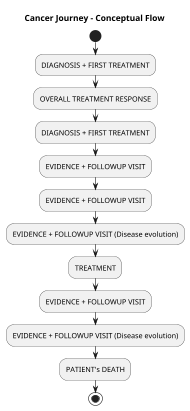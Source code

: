 @startuml

scale 0.6

title Cancer Journey – Conceptual Flow

start 
:DIAGNOSIS + FIRST TREATMENT;
:OVERALL TREATMENT RESPONSE;
:DIAGNOSIS + FIRST TREATMENT;
:EVIDENCE + FOLLOWUP VISIT;
:EVIDENCE + FOLLOWUP VISIT;
:EVIDENCE + FOLLOWUP VISIT (Disease evolution);
:TREATMENT;
:EVIDENCE + FOLLOWUP VISIT;
:EVIDENCE + FOLLOWUP VISIT (Disease evolution);
:PATIENT's DEATH;
stop
@enduml
